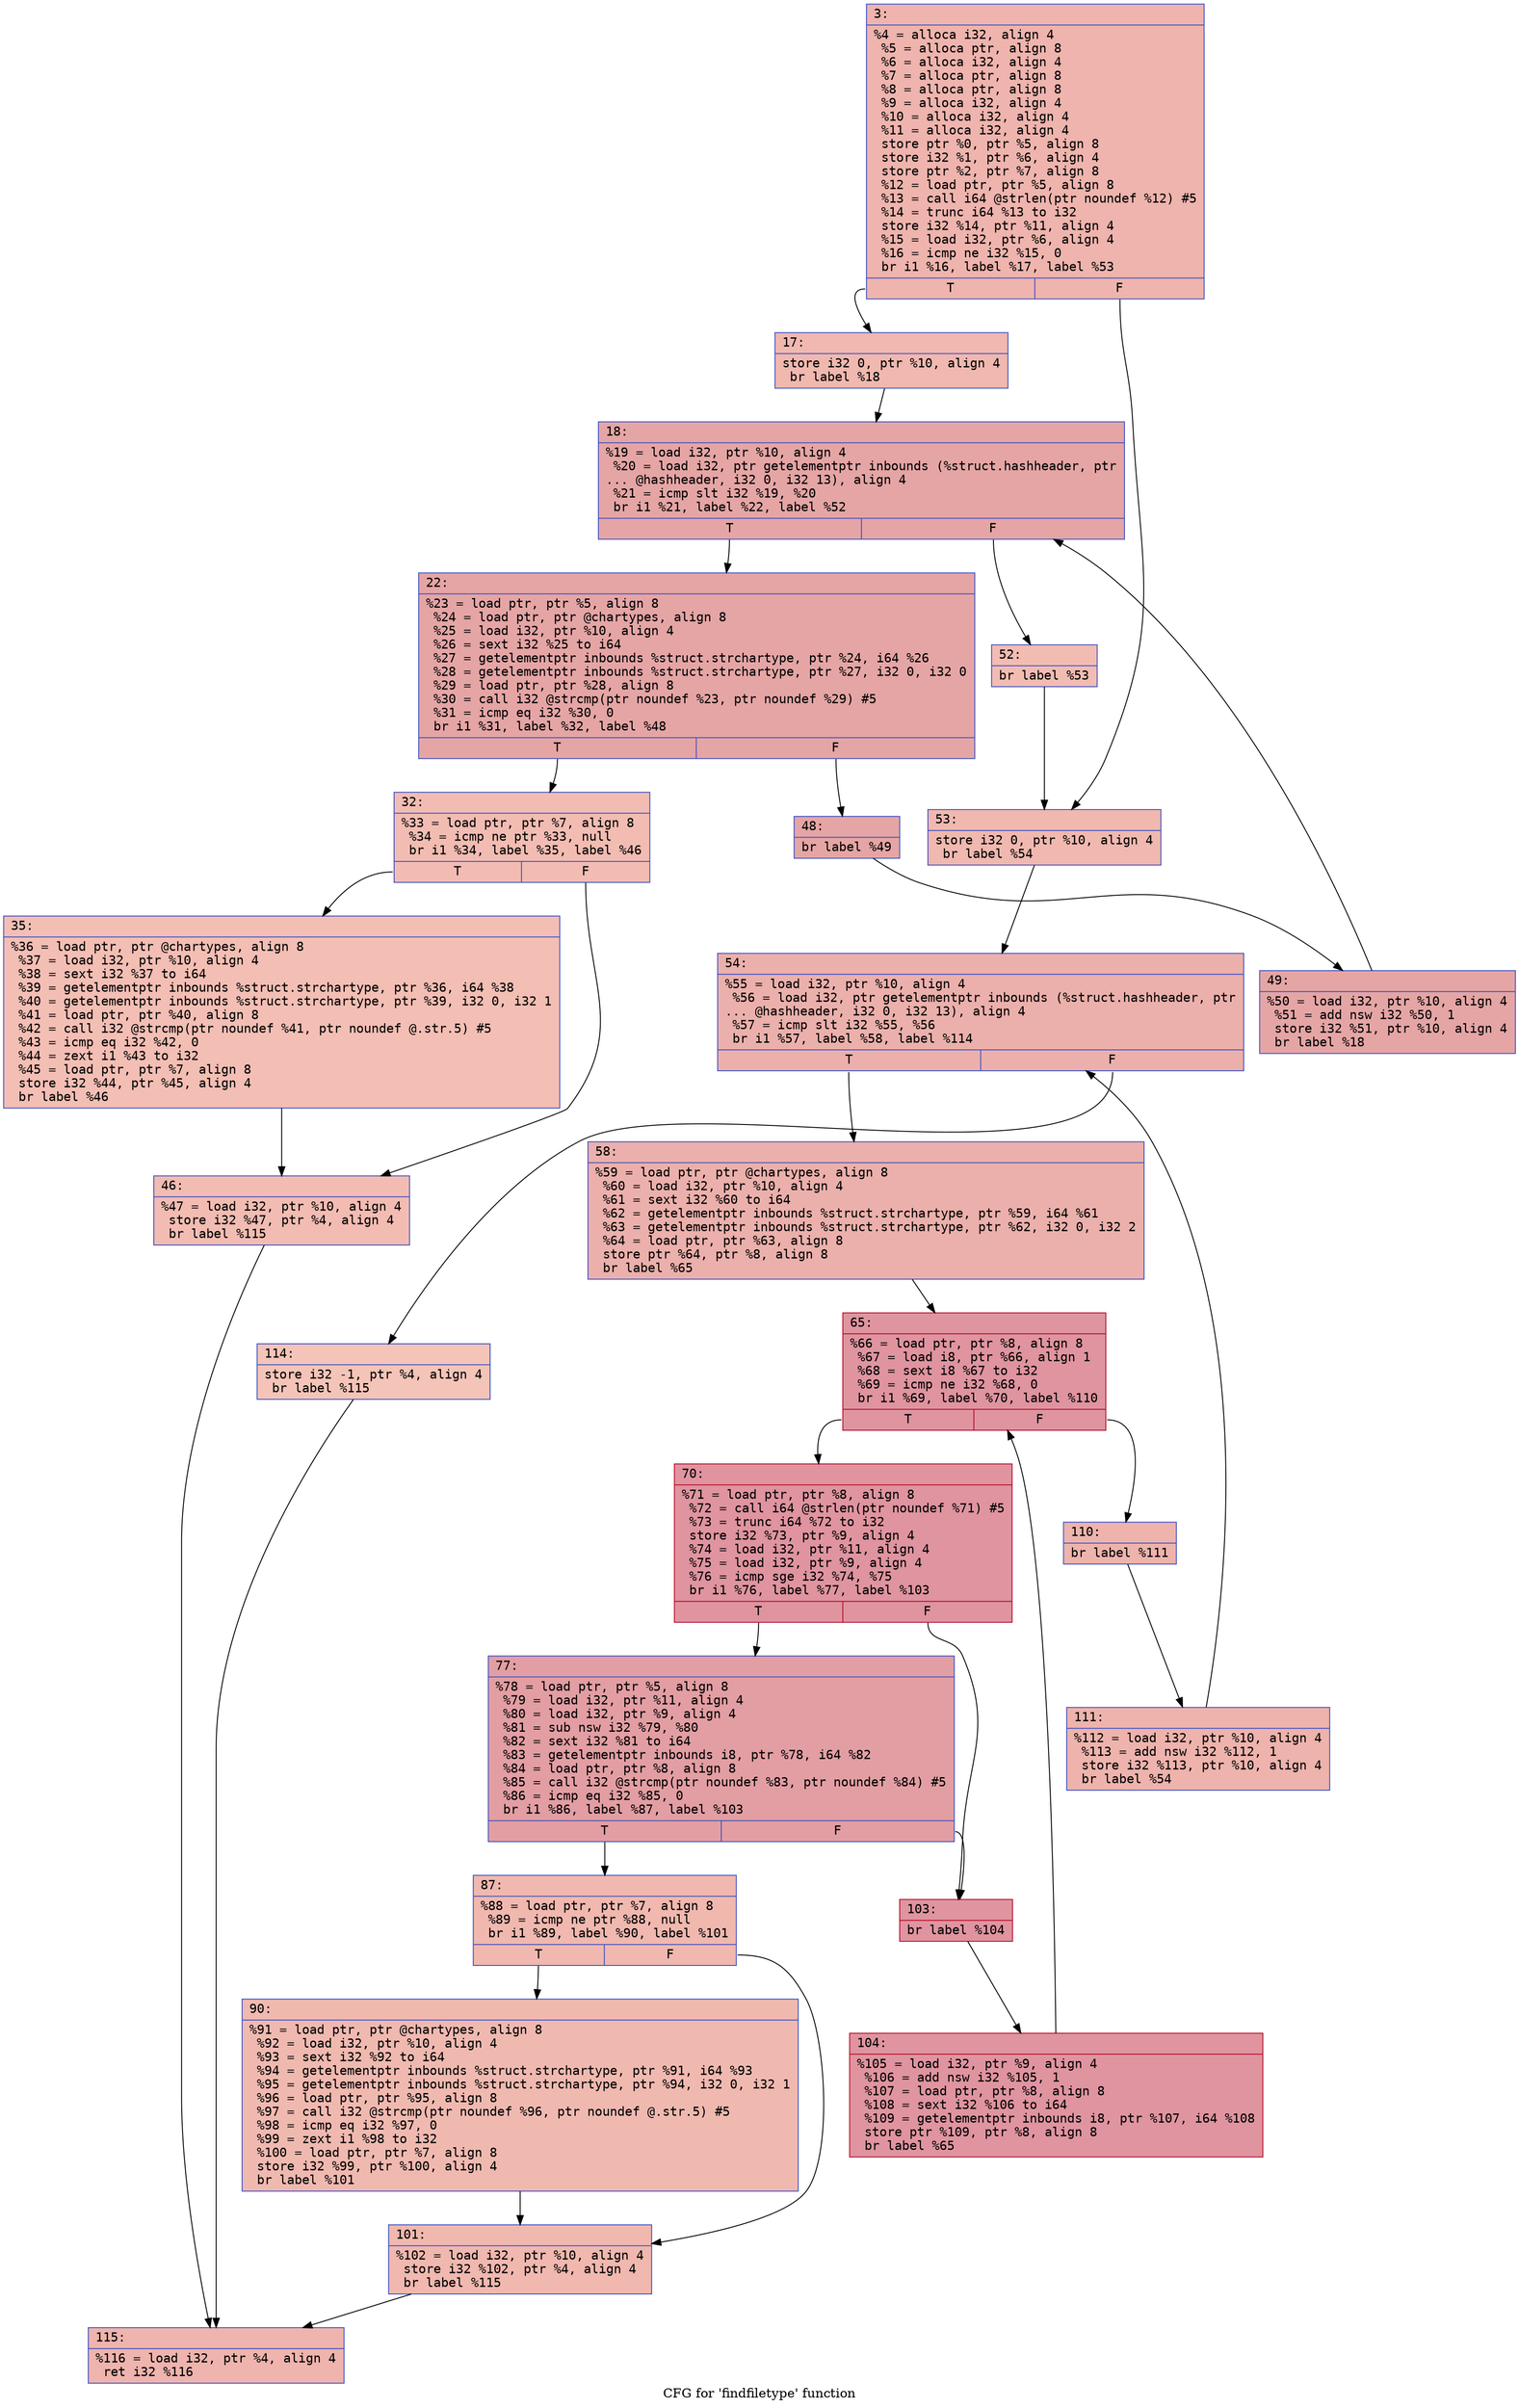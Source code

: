 digraph "CFG for 'findfiletype' function" {
	label="CFG for 'findfiletype' function";

	Node0x6000000d3610 [shape=record,color="#3d50c3ff", style=filled, fillcolor="#d8564670" fontname="Courier",label="{3:\l|  %4 = alloca i32, align 4\l  %5 = alloca ptr, align 8\l  %6 = alloca i32, align 4\l  %7 = alloca ptr, align 8\l  %8 = alloca ptr, align 8\l  %9 = alloca i32, align 4\l  %10 = alloca i32, align 4\l  %11 = alloca i32, align 4\l  store ptr %0, ptr %5, align 8\l  store i32 %1, ptr %6, align 4\l  store ptr %2, ptr %7, align 8\l  %12 = load ptr, ptr %5, align 8\l  %13 = call i64 @strlen(ptr noundef %12) #5\l  %14 = trunc i64 %13 to i32\l  store i32 %14, ptr %11, align 4\l  %15 = load i32, ptr %6, align 4\l  %16 = icmp ne i32 %15, 0\l  br i1 %16, label %17, label %53\l|{<s0>T|<s1>F}}"];
	Node0x6000000d3610:s0 -> Node0x6000000d3660[tooltip="3 -> 17\nProbability 62.50%" ];
	Node0x6000000d3610:s1 -> Node0x6000000d3930[tooltip="3 -> 53\nProbability 37.50%" ];
	Node0x6000000d3660 [shape=record,color="#3d50c3ff", style=filled, fillcolor="#dc5d4a70" fontname="Courier",label="{17:\l|  store i32 0, ptr %10, align 4\l  br label %18\l}"];
	Node0x6000000d3660 -> Node0x6000000d36b0[tooltip="17 -> 18\nProbability 100.00%" ];
	Node0x6000000d36b0 [shape=record,color="#3d50c3ff", style=filled, fillcolor="#c5333470" fontname="Courier",label="{18:\l|  %19 = load i32, ptr %10, align 4\l  %20 = load i32, ptr getelementptr inbounds (%struct.hashheader, ptr\l... @hashheader, i32 0, i32 13), align 4\l  %21 = icmp slt i32 %19, %20\l  br i1 %21, label %22, label %52\l|{<s0>T|<s1>F}}"];
	Node0x6000000d36b0:s0 -> Node0x6000000d3700[tooltip="18 -> 22\nProbability 96.88%" ];
	Node0x6000000d36b0:s1 -> Node0x6000000d38e0[tooltip="18 -> 52\nProbability 3.12%" ];
	Node0x6000000d3700 [shape=record,color="#3d50c3ff", style=filled, fillcolor="#c5333470" fontname="Courier",label="{22:\l|  %23 = load ptr, ptr %5, align 8\l  %24 = load ptr, ptr @chartypes, align 8\l  %25 = load i32, ptr %10, align 4\l  %26 = sext i32 %25 to i64\l  %27 = getelementptr inbounds %struct.strchartype, ptr %24, i64 %26\l  %28 = getelementptr inbounds %struct.strchartype, ptr %27, i32 0, i32 0\l  %29 = load ptr, ptr %28, align 8\l  %30 = call i32 @strcmp(ptr noundef %23, ptr noundef %29) #5\l  %31 = icmp eq i32 %30, 0\l  br i1 %31, label %32, label %48\l|{<s0>T|<s1>F}}"];
	Node0x6000000d3700:s0 -> Node0x6000000d3750[tooltip="22 -> 32\nProbability 3.12%" ];
	Node0x6000000d3700:s1 -> Node0x6000000d3840[tooltip="22 -> 48\nProbability 96.88%" ];
	Node0x6000000d3750 [shape=record,color="#3d50c3ff", style=filled, fillcolor="#e1675170" fontname="Courier",label="{32:\l|  %33 = load ptr, ptr %7, align 8\l  %34 = icmp ne ptr %33, null\l  br i1 %34, label %35, label %46\l|{<s0>T|<s1>F}}"];
	Node0x6000000d3750:s0 -> Node0x6000000d37a0[tooltip="32 -> 35\nProbability 62.50%" ];
	Node0x6000000d3750:s1 -> Node0x6000000d37f0[tooltip="32 -> 46\nProbability 37.50%" ];
	Node0x6000000d37a0 [shape=record,color="#3d50c3ff", style=filled, fillcolor="#e36c5570" fontname="Courier",label="{35:\l|  %36 = load ptr, ptr @chartypes, align 8\l  %37 = load i32, ptr %10, align 4\l  %38 = sext i32 %37 to i64\l  %39 = getelementptr inbounds %struct.strchartype, ptr %36, i64 %38\l  %40 = getelementptr inbounds %struct.strchartype, ptr %39, i32 0, i32 1\l  %41 = load ptr, ptr %40, align 8\l  %42 = call i32 @strcmp(ptr noundef %41, ptr noundef @.str.5) #5\l  %43 = icmp eq i32 %42, 0\l  %44 = zext i1 %43 to i32\l  %45 = load ptr, ptr %7, align 8\l  store i32 %44, ptr %45, align 4\l  br label %46\l}"];
	Node0x6000000d37a0 -> Node0x6000000d37f0[tooltip="35 -> 46\nProbability 100.00%" ];
	Node0x6000000d37f0 [shape=record,color="#3d50c3ff", style=filled, fillcolor="#e1675170" fontname="Courier",label="{46:\l|  %47 = load i32, ptr %10, align 4\l  store i32 %47, ptr %4, align 4\l  br label %115\l}"];
	Node0x6000000d37f0 -> Node0x6000000d3d90[tooltip="46 -> 115\nProbability 100.00%" ];
	Node0x6000000d3840 [shape=record,color="#3d50c3ff", style=filled, fillcolor="#c5333470" fontname="Courier",label="{48:\l|  br label %49\l}"];
	Node0x6000000d3840 -> Node0x6000000d3890[tooltip="48 -> 49\nProbability 100.00%" ];
	Node0x6000000d3890 [shape=record,color="#3d50c3ff", style=filled, fillcolor="#c5333470" fontname="Courier",label="{49:\l|  %50 = load i32, ptr %10, align 4\l  %51 = add nsw i32 %50, 1\l  store i32 %51, ptr %10, align 4\l  br label %18\l}"];
	Node0x6000000d3890 -> Node0x6000000d36b0[tooltip="49 -> 18\nProbability 100.00%" ];
	Node0x6000000d38e0 [shape=record,color="#3d50c3ff", style=filled, fillcolor="#e1675170" fontname="Courier",label="{52:\l|  br label %53\l}"];
	Node0x6000000d38e0 -> Node0x6000000d3930[tooltip="52 -> 53\nProbability 100.00%" ];
	Node0x6000000d3930 [shape=record,color="#3d50c3ff", style=filled, fillcolor="#dc5d4a70" fontname="Courier",label="{53:\l|  store i32 0, ptr %10, align 4\l  br label %54\l}"];
	Node0x6000000d3930 -> Node0x6000000d3980[tooltip="53 -> 54\nProbability 100.00%" ];
	Node0x6000000d3980 [shape=record,color="#3d50c3ff", style=filled, fillcolor="#d24b4070" fontname="Courier",label="{54:\l|  %55 = load i32, ptr %10, align 4\l  %56 = load i32, ptr getelementptr inbounds (%struct.hashheader, ptr\l... @hashheader, i32 0, i32 13), align 4\l  %57 = icmp slt i32 %55, %56\l  br i1 %57, label %58, label %114\l|{<s0>T|<s1>F}}"];
	Node0x6000000d3980:s0 -> Node0x6000000d39d0[tooltip="54 -> 58\nProbability 96.88%" ];
	Node0x6000000d3980:s1 -> Node0x6000000d3d40[tooltip="54 -> 114\nProbability 3.12%" ];
	Node0x6000000d39d0 [shape=record,color="#3d50c3ff", style=filled, fillcolor="#d24b4070" fontname="Courier",label="{58:\l|  %59 = load ptr, ptr @chartypes, align 8\l  %60 = load i32, ptr %10, align 4\l  %61 = sext i32 %60 to i64\l  %62 = getelementptr inbounds %struct.strchartype, ptr %59, i64 %61\l  %63 = getelementptr inbounds %struct.strchartype, ptr %62, i32 0, i32 2\l  %64 = load ptr, ptr %63, align 8\l  store ptr %64, ptr %8, align 8\l  br label %65\l}"];
	Node0x6000000d39d0 -> Node0x6000000d3a20[tooltip="58 -> 65\nProbability 100.00%" ];
	Node0x6000000d3a20 [shape=record,color="#b70d28ff", style=filled, fillcolor="#b70d2870" fontname="Courier",label="{65:\l|  %66 = load ptr, ptr %8, align 8\l  %67 = load i8, ptr %66, align 1\l  %68 = sext i8 %67 to i32\l  %69 = icmp ne i32 %68, 0\l  br i1 %69, label %70, label %110\l|{<s0>T|<s1>F}}"];
	Node0x6000000d3a20:s0 -> Node0x6000000d3a70[tooltip="65 -> 70\nProbability 96.88%" ];
	Node0x6000000d3a20:s1 -> Node0x6000000d3ca0[tooltip="65 -> 110\nProbability 3.12%" ];
	Node0x6000000d3a70 [shape=record,color="#b70d28ff", style=filled, fillcolor="#b70d2870" fontname="Courier",label="{70:\l|  %71 = load ptr, ptr %8, align 8\l  %72 = call i64 @strlen(ptr noundef %71) #5\l  %73 = trunc i64 %72 to i32\l  store i32 %73, ptr %9, align 4\l  %74 = load i32, ptr %11, align 4\l  %75 = load i32, ptr %9, align 4\l  %76 = icmp sge i32 %74, %75\l  br i1 %76, label %77, label %103\l|{<s0>T|<s1>F}}"];
	Node0x6000000d3a70:s0 -> Node0x6000000d3ac0[tooltip="70 -> 77\nProbability 50.00%" ];
	Node0x6000000d3a70:s1 -> Node0x6000000d3c00[tooltip="70 -> 103\nProbability 50.00%" ];
	Node0x6000000d3ac0 [shape=record,color="#3d50c3ff", style=filled, fillcolor="#be242e70" fontname="Courier",label="{77:\l|  %78 = load ptr, ptr %5, align 8\l  %79 = load i32, ptr %11, align 4\l  %80 = load i32, ptr %9, align 4\l  %81 = sub nsw i32 %79, %80\l  %82 = sext i32 %81 to i64\l  %83 = getelementptr inbounds i8, ptr %78, i64 %82\l  %84 = load ptr, ptr %8, align 8\l  %85 = call i32 @strcmp(ptr noundef %83, ptr noundef %84) #5\l  %86 = icmp eq i32 %85, 0\l  br i1 %86, label %87, label %103\l|{<s0>T|<s1>F}}"];
	Node0x6000000d3ac0:s0 -> Node0x6000000d3b10[tooltip="77 -> 87\nProbability 3.12%" ];
	Node0x6000000d3ac0:s1 -> Node0x6000000d3c00[tooltip="77 -> 103\nProbability 96.88%" ];
	Node0x6000000d3b10 [shape=record,color="#3d50c3ff", style=filled, fillcolor="#dc5d4a70" fontname="Courier",label="{87:\l|  %88 = load ptr, ptr %7, align 8\l  %89 = icmp ne ptr %88, null\l  br i1 %89, label %90, label %101\l|{<s0>T|<s1>F}}"];
	Node0x6000000d3b10:s0 -> Node0x6000000d3b60[tooltip="87 -> 90\nProbability 62.50%" ];
	Node0x6000000d3b10:s1 -> Node0x6000000d3bb0[tooltip="87 -> 101\nProbability 37.50%" ];
	Node0x6000000d3b60 [shape=record,color="#3d50c3ff", style=filled, fillcolor="#de614d70" fontname="Courier",label="{90:\l|  %91 = load ptr, ptr @chartypes, align 8\l  %92 = load i32, ptr %10, align 4\l  %93 = sext i32 %92 to i64\l  %94 = getelementptr inbounds %struct.strchartype, ptr %91, i64 %93\l  %95 = getelementptr inbounds %struct.strchartype, ptr %94, i32 0, i32 1\l  %96 = load ptr, ptr %95, align 8\l  %97 = call i32 @strcmp(ptr noundef %96, ptr noundef @.str.5) #5\l  %98 = icmp eq i32 %97, 0\l  %99 = zext i1 %98 to i32\l  %100 = load ptr, ptr %7, align 8\l  store i32 %99, ptr %100, align 4\l  br label %101\l}"];
	Node0x6000000d3b60 -> Node0x6000000d3bb0[tooltip="90 -> 101\nProbability 100.00%" ];
	Node0x6000000d3bb0 [shape=record,color="#3d50c3ff", style=filled, fillcolor="#dc5d4a70" fontname="Courier",label="{101:\l|  %102 = load i32, ptr %10, align 4\l  store i32 %102, ptr %4, align 4\l  br label %115\l}"];
	Node0x6000000d3bb0 -> Node0x6000000d3d90[tooltip="101 -> 115\nProbability 100.00%" ];
	Node0x6000000d3c00 [shape=record,color="#b70d28ff", style=filled, fillcolor="#b70d2870" fontname="Courier",label="{103:\l|  br label %104\l}"];
	Node0x6000000d3c00 -> Node0x6000000d3c50[tooltip="103 -> 104\nProbability 100.00%" ];
	Node0x6000000d3c50 [shape=record,color="#b70d28ff", style=filled, fillcolor="#b70d2870" fontname="Courier",label="{104:\l|  %105 = load i32, ptr %9, align 4\l  %106 = add nsw i32 %105, 1\l  %107 = load ptr, ptr %8, align 8\l  %108 = sext i32 %106 to i64\l  %109 = getelementptr inbounds i8, ptr %107, i64 %108\l  store ptr %109, ptr %8, align 8\l  br label %65\l}"];
	Node0x6000000d3c50 -> Node0x6000000d3a20[tooltip="104 -> 65\nProbability 100.00%" ];
	Node0x6000000d3ca0 [shape=record,color="#3d50c3ff", style=filled, fillcolor="#d6524470" fontname="Courier",label="{110:\l|  br label %111\l}"];
	Node0x6000000d3ca0 -> Node0x6000000d3cf0[tooltip="110 -> 111\nProbability 100.00%" ];
	Node0x6000000d3cf0 [shape=record,color="#3d50c3ff", style=filled, fillcolor="#d6524470" fontname="Courier",label="{111:\l|  %112 = load i32, ptr %10, align 4\l  %113 = add nsw i32 %112, 1\l  store i32 %113, ptr %10, align 4\l  br label %54\l}"];
	Node0x6000000d3cf0 -> Node0x6000000d3980[tooltip="111 -> 54\nProbability 100.00%" ];
	Node0x6000000d3d40 [shape=record,color="#3d50c3ff", style=filled, fillcolor="#e97a5f70" fontname="Courier",label="{114:\l|  store i32 -1, ptr %4, align 4\l  br label %115\l}"];
	Node0x6000000d3d40 -> Node0x6000000d3d90[tooltip="114 -> 115\nProbability 100.00%" ];
	Node0x6000000d3d90 [shape=record,color="#3d50c3ff", style=filled, fillcolor="#d8564670" fontname="Courier",label="{115:\l|  %116 = load i32, ptr %4, align 4\l  ret i32 %116\l}"];
}
